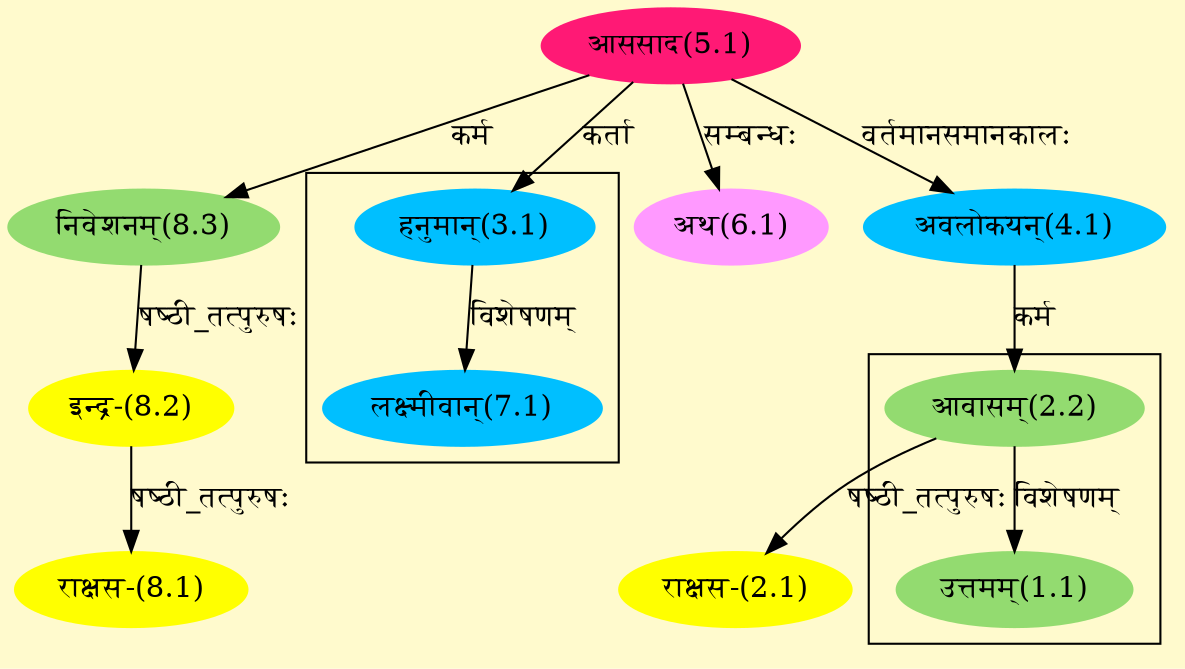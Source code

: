 digraph G{
rankdir=BT;
 compound=true;
 bgcolor="lemonchiffon1";

subgraph cluster_1{
Node1_1 [style=filled, color="#93DB70" label = "उत्तमम्(1.1)"]
Node2_2 [style=filled, color="#93DB70" label = "आवासम्(2.2)"]

}

subgraph cluster_2{
Node7_1 [style=filled, color="#00BFFF" label = "लक्ष्मीवान्(7.1)"]
Node3_1 [style=filled, color="#00BFFF" label = "हनुमान्(3.1)"]

}
Node2_1 [style=filled, color="#FFFF00" label = "राक्षस-(2.1)"]
Node2_2 [style=filled, color="#93DB70" label = "आवासम्(2.2)"]
Node4_1 [style=filled, color="#00BFFF" label = "अवलोकयन्(4.1)"]
Node3_1 [style=filled, color="#00BFFF" label = "हनुमान्(3.1)"]
Node5_1 [style=filled, color="#FF1975" label = "आससाद(5.1)"]
Node6_1 [style=filled, color="#FF99FF" label = "अथ(6.1)"]
Node8_1 [style=filled, color="#FFFF00" label = "राक्षस-(8.1)"]
Node8_2 [style=filled, color="#FFFF00" label = "इन्द्र-(8.2)"]
Node8_3 [style=filled, color="#93DB70" label = "निवेशनम्(8.3)"]
/* Start of Relations section */

Node1_1 -> Node2_2 [  label="विशेषणम्"  dir="back" ]
Node2_1 -> Node2_2 [  label="षष्ठी_तत्पुरुषः"  dir="back" ]
Node2_2 -> Node4_1 [  label="कर्म"  dir="back" ]
Node3_1 -> Node5_1 [  label="कर्ता"  dir="back" ]
Node4_1 -> Node5_1 [  label="वर्तमानसमानकालः"  dir="back" ]
Node6_1 -> Node5_1 [  label="सम्बन्धः"  dir="back" ]
Node7_1 -> Node3_1 [  label="विशेषणम्"  dir="back" ]
Node8_1 -> Node8_2 [  label="षष्ठी_तत्पुरुषः"  dir="back" ]
Node8_2 -> Node8_3 [  label="षष्ठी_तत्पुरुषः"  dir="back" ]
Node8_3 -> Node5_1 [  label="कर्म"  dir="back" ]
}
